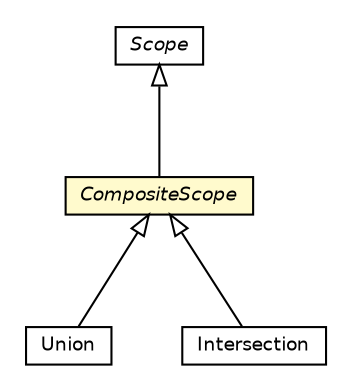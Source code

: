 #!/usr/local/bin/dot
#
# Class diagram 
# Generated by UMLGraph version 5.2 (http://www.umlgraph.org/)
#

digraph G {
	edge [fontname="Helvetica",fontsize=10,labelfontname="Helvetica",labelfontsize=10];
	node [fontname="Helvetica",fontsize=10,shape=plaintext];
	nodesep=0.25;
	ranksep=0.5;
	// chameleon.core.scope.Union
	c22154 [label=<<table title="chameleon.core.scope.Union" border="0" cellborder="1" cellspacing="0" cellpadding="2" port="p" href="./Union.html">
		<tr><td><table border="0" cellspacing="0" cellpadding="1">
<tr><td align="center" balign="center"> Union </td></tr>
		</table></td></tr>
		</table>>, fontname="Helvetica", fontcolor="black", fontsize=9.0];
	// chameleon.core.scope.Scope
	c22156 [label=<<table title="chameleon.core.scope.Scope" border="0" cellborder="1" cellspacing="0" cellpadding="2" port="p" href="./Scope.html">
		<tr><td><table border="0" cellspacing="0" cellpadding="1">
<tr><td align="center" balign="center"><font face="Helvetica-Oblique"> Scope </font></td></tr>
		</table></td></tr>
		</table>>, fontname="Helvetica", fontcolor="black", fontsize=9.0];
	// chameleon.core.scope.Intersection
	c22158 [label=<<table title="chameleon.core.scope.Intersection" border="0" cellborder="1" cellspacing="0" cellpadding="2" port="p" href="./Intersection.html">
		<tr><td><table border="0" cellspacing="0" cellpadding="1">
<tr><td align="center" balign="center"> Intersection </td></tr>
		</table></td></tr>
		</table>>, fontname="Helvetica", fontcolor="black", fontsize=9.0];
	// chameleon.core.scope.CompositeScope
	c22159 [label=<<table title="chameleon.core.scope.CompositeScope" border="0" cellborder="1" cellspacing="0" cellpadding="2" port="p" bgcolor="lemonChiffon" href="./CompositeScope.html">
		<tr><td><table border="0" cellspacing="0" cellpadding="1">
<tr><td align="center" balign="center"><font face="Helvetica-Oblique"> CompositeScope </font></td></tr>
		</table></td></tr>
		</table>>, fontname="Helvetica", fontcolor="black", fontsize=9.0];
	//chameleon.core.scope.Union extends chameleon.core.scope.CompositeScope
	c22159:p -> c22154:p [dir=back,arrowtail=empty];
	//chameleon.core.scope.Intersection extends chameleon.core.scope.CompositeScope
	c22159:p -> c22158:p [dir=back,arrowtail=empty];
	//chameleon.core.scope.CompositeScope extends chameleon.core.scope.Scope
	c22156:p -> c22159:p [dir=back,arrowtail=empty];
}

